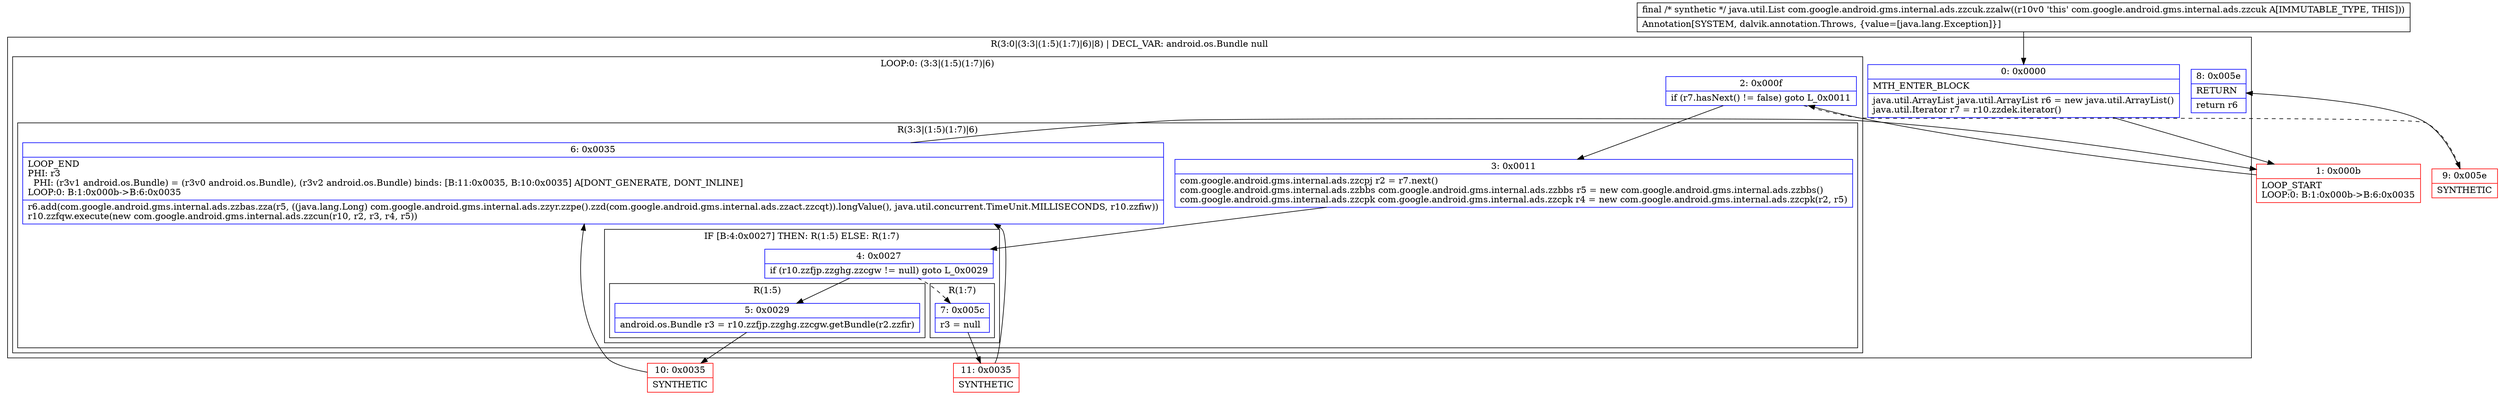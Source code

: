 digraph "CFG forcom.google.android.gms.internal.ads.zzcuk.zzalw()Ljava\/util\/List;" {
subgraph cluster_Region_1827788016 {
label = "R(3:0|(3:3|(1:5)(1:7)|6)|8) | DECL_VAR: android.os.Bundle null\l";
node [shape=record,color=blue];
Node_0 [shape=record,label="{0\:\ 0x0000|MTH_ENTER_BLOCK\l|java.util.ArrayList java.util.ArrayList r6 = new java.util.ArrayList()\ljava.util.Iterator r7 = r10.zzdek.iterator()\l}"];
subgraph cluster_LoopRegion_336574040 {
label = "LOOP:0: (3:3|(1:5)(1:7)|6)";
node [shape=record,color=blue];
Node_2 [shape=record,label="{2\:\ 0x000f|if (r7.hasNext() != false) goto L_0x0011\l}"];
subgraph cluster_Region_43104242 {
label = "R(3:3|(1:5)(1:7)|6)";
node [shape=record,color=blue];
Node_3 [shape=record,label="{3\:\ 0x0011|com.google.android.gms.internal.ads.zzcpj r2 = r7.next()\lcom.google.android.gms.internal.ads.zzbbs com.google.android.gms.internal.ads.zzbbs r5 = new com.google.android.gms.internal.ads.zzbbs()\lcom.google.android.gms.internal.ads.zzcpk com.google.android.gms.internal.ads.zzcpk r4 = new com.google.android.gms.internal.ads.zzcpk(r2, r5)\l}"];
subgraph cluster_IfRegion_1980280631 {
label = "IF [B:4:0x0027] THEN: R(1:5) ELSE: R(1:7)";
node [shape=record,color=blue];
Node_4 [shape=record,label="{4\:\ 0x0027|if (r10.zzfjp.zzghg.zzcgw != null) goto L_0x0029\l}"];
subgraph cluster_Region_1657426305 {
label = "R(1:5)";
node [shape=record,color=blue];
Node_5 [shape=record,label="{5\:\ 0x0029|android.os.Bundle r3 = r10.zzfjp.zzghg.zzcgw.getBundle(r2.zzfir)\l}"];
}
subgraph cluster_Region_243352305 {
label = "R(1:7)";
node [shape=record,color=blue];
Node_7 [shape=record,label="{7\:\ 0x005c|r3 = null\l}"];
}
}
Node_6 [shape=record,label="{6\:\ 0x0035|LOOP_END\lPHI: r3 \l  PHI: (r3v1 android.os.Bundle) = (r3v0 android.os.Bundle), (r3v2 android.os.Bundle) binds: [B:11:0x0035, B:10:0x0035] A[DONT_GENERATE, DONT_INLINE]\lLOOP:0: B:1:0x000b\-\>B:6:0x0035\l|r6.add(com.google.android.gms.internal.ads.zzbas.zza(r5, ((java.lang.Long) com.google.android.gms.internal.ads.zzyr.zzpe().zzd(com.google.android.gms.internal.ads.zzact.zzcqt)).longValue(), java.util.concurrent.TimeUnit.MILLISECONDS, r10.zzfiw))\lr10.zzfqw.execute(new com.google.android.gms.internal.ads.zzcun(r10, r2, r3, r4, r5))\l}"];
}
}
Node_8 [shape=record,label="{8\:\ 0x005e|RETURN\l|return r6\l}"];
}
Node_1 [shape=record,color=red,label="{1\:\ 0x000b|LOOP_START\lLOOP:0: B:1:0x000b\-\>B:6:0x0035\l}"];
Node_9 [shape=record,color=red,label="{9\:\ 0x005e|SYNTHETIC\l}"];
Node_10 [shape=record,color=red,label="{10\:\ 0x0035|SYNTHETIC\l}"];
Node_11 [shape=record,color=red,label="{11\:\ 0x0035|SYNTHETIC\l}"];
MethodNode[shape=record,label="{final \/* synthetic *\/ java.util.List com.google.android.gms.internal.ads.zzcuk.zzalw((r10v0 'this' com.google.android.gms.internal.ads.zzcuk A[IMMUTABLE_TYPE, THIS]))  | Annotation[SYSTEM, dalvik.annotation.Throws, \{value=[java.lang.Exception]\}]\l}"];
MethodNode -> Node_0;
Node_0 -> Node_1;
Node_2 -> Node_3;
Node_2 -> Node_9[style=dashed];
Node_3 -> Node_4;
Node_4 -> Node_5;
Node_4 -> Node_7[style=dashed];
Node_5 -> Node_10;
Node_7 -> Node_11;
Node_6 -> Node_1;
Node_1 -> Node_2;
Node_9 -> Node_8;
Node_10 -> Node_6;
Node_11 -> Node_6;
}

